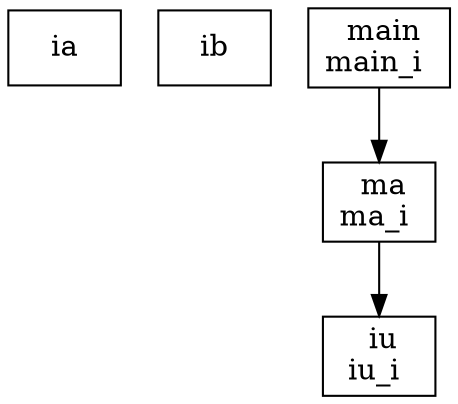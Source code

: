 digraph {
ia [ label=" ia " shape= box ]
ib [ label=" ib " shape= box ]
iu_i [ label=" iu\niu_i " shape= box ]
ma_i [ label=" ma\nma_i " shape= box ]
main_i [ label=" main\nmain_i " shape= box ]

"ma_i" -> "iu_i" []
"main_i" -> "ma_i" []
}
